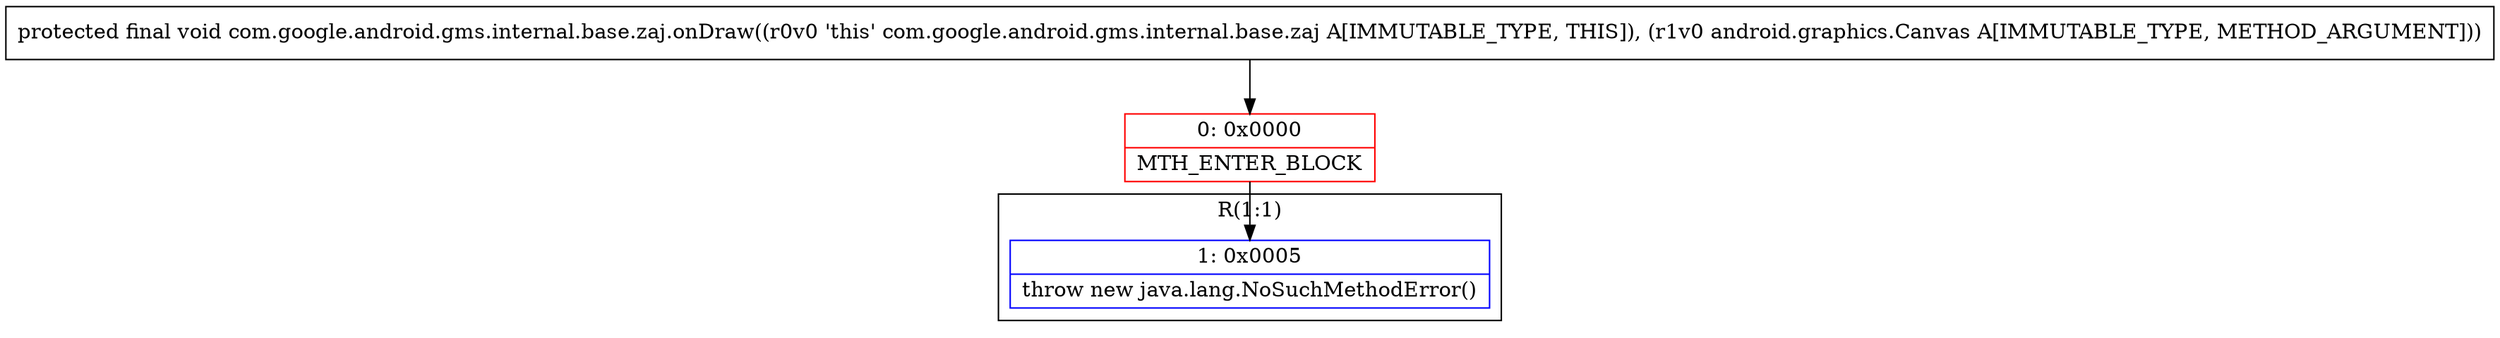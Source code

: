 digraph "CFG forcom.google.android.gms.internal.base.zaj.onDraw(Landroid\/graphics\/Canvas;)V" {
subgraph cluster_Region_1683544967 {
label = "R(1:1)";
node [shape=record,color=blue];
Node_1 [shape=record,label="{1\:\ 0x0005|throw new java.lang.NoSuchMethodError()\l}"];
}
Node_0 [shape=record,color=red,label="{0\:\ 0x0000|MTH_ENTER_BLOCK\l}"];
MethodNode[shape=record,label="{protected final void com.google.android.gms.internal.base.zaj.onDraw((r0v0 'this' com.google.android.gms.internal.base.zaj A[IMMUTABLE_TYPE, THIS]), (r1v0 android.graphics.Canvas A[IMMUTABLE_TYPE, METHOD_ARGUMENT])) }"];
MethodNode -> Node_0;
Node_0 -> Node_1;
}

